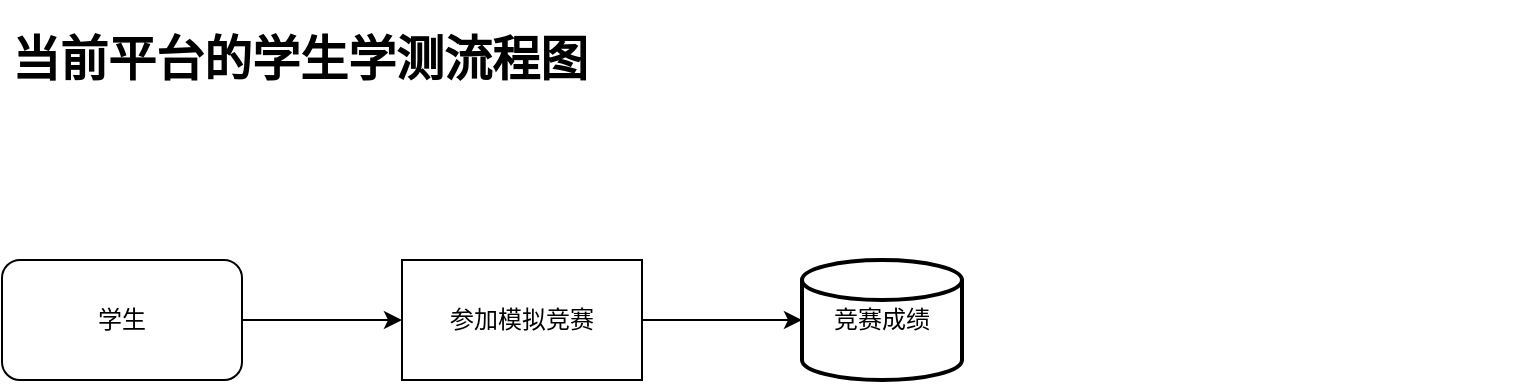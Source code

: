 <mxfile version="20.8.16" type="device" pages="2"><diagram name="当前平台的学生学测流程图" id="bb50eJ6goy1DImcrD3yU"><mxGraphModel dx="1434" dy="907" grid="1" gridSize="10" guides="1" tooltips="1" connect="1" arrows="1" fold="1" page="1" pageScale="1" pageWidth="850" pageHeight="1100" math="0" shadow="0"><root><mxCell id="0"/><mxCell id="1" parent="0"/><mxCell id="SpBH-Ct7-LTwhUJf-ULQ-1" value="&lt;h1&gt;当前平台的学生学测流程图&lt;/h1&gt;" style="text;html=1;strokeColor=none;fillColor=none;spacing=5;spacingTop=-20;whiteSpace=wrap;overflow=hidden;rounded=0;" vertex="1" parent="1"><mxGeometry x="40" y="40" width="760" height="80" as="geometry"/></mxCell><mxCell id="SpBH-Ct7-LTwhUJf-ULQ-4" value="" style="edgeStyle=orthogonalEdgeStyle;rounded=0;orthogonalLoop=1;jettySize=auto;html=1;" edge="1" parent="1" source="SpBH-Ct7-LTwhUJf-ULQ-2" target="SpBH-Ct7-LTwhUJf-ULQ-3"><mxGeometry relative="1" as="geometry"/></mxCell><mxCell id="SpBH-Ct7-LTwhUJf-ULQ-2" value="学生" style="rounded=1;whiteSpace=wrap;html=1;" vertex="1" parent="1"><mxGeometry x="40" y="160" width="120" height="60" as="geometry"/></mxCell><mxCell id="SpBH-Ct7-LTwhUJf-ULQ-7" value="" style="edgeStyle=orthogonalEdgeStyle;rounded=0;orthogonalLoop=1;jettySize=auto;html=1;" edge="1" parent="1" source="SpBH-Ct7-LTwhUJf-ULQ-3" target="SpBH-Ct7-LTwhUJf-ULQ-6"><mxGeometry relative="1" as="geometry"/></mxCell><mxCell id="SpBH-Ct7-LTwhUJf-ULQ-3" value="参加模拟竞赛" style="rounded=0;whiteSpace=wrap;html=1;" vertex="1" parent="1"><mxGeometry x="240" y="160" width="120" height="60" as="geometry"/></mxCell><mxCell id="SpBH-Ct7-LTwhUJf-ULQ-6" value="竞赛成绩" style="strokeWidth=2;html=1;shape=mxgraph.flowchart.database;whiteSpace=wrap;" vertex="1" parent="1"><mxGeometry x="440" y="160" width="80" height="60" as="geometry"/></mxCell></root></mxGraphModel></diagram><diagram id="2BXKJBmj9rOEVoZAt3Ru" name="新平台的学生学测流程图"><mxGraphModel dx="1434" dy="907" grid="1" gridSize="10" guides="1" tooltips="1" connect="1" arrows="1" fold="1" page="1" pageScale="1" pageWidth="850" pageHeight="1100" math="0" shadow="0"><root><mxCell id="0"/><mxCell id="1" parent="0"/><mxCell id="qL19RJN7nMK4ZoSLIRK7-1" value="&lt;font style=&quot;font-size: 24px;&quot;&gt;新平台的学生学测流程图&lt;/font&gt;" style="text;html=1;strokeColor=none;fillColor=none;align=left;verticalAlign=middle;whiteSpace=wrap;rounded=0;" vertex="1" parent="1"><mxGeometry x="40" y="40" width="800" height="40" as="geometry"/></mxCell><mxCell id="yuZd_KZku-88tuH8vKh1-11" style="edgeStyle=orthogonalEdgeStyle;rounded=0;orthogonalLoop=1;jettySize=auto;html=1;exitX=0.5;exitY=0;exitDx=0;exitDy=0;entryX=0;entryY=0.5;entryDx=0;entryDy=0;fontSize=12;" edge="1" parent="1" source="ovjVdAIvCF0W1T0RFYcP-2" target="ovjVdAIvCF0W1T0RFYcP-3"><mxGeometry relative="1" as="geometry"/></mxCell><mxCell id="yuZd_KZku-88tuH8vKh1-15" style="edgeStyle=orthogonalEdgeStyle;rounded=0;orthogonalLoop=1;jettySize=auto;html=1;exitX=1;exitY=0.5;exitDx=0;exitDy=0;entryX=0;entryY=0.5;entryDx=0;entryDy=0;fontSize=12;" edge="1" parent="1" source="ovjVdAIvCF0W1T0RFYcP-2" target="yuZd_KZku-88tuH8vKh1-1"><mxGeometry relative="1" as="geometry"/></mxCell><mxCell id="yuZd_KZku-88tuH8vKh1-16" style="edgeStyle=orthogonalEdgeStyle;rounded=0;orthogonalLoop=1;jettySize=auto;html=1;exitX=0.5;exitY=1;exitDx=0;exitDy=0;entryX=0;entryY=0.5;entryDx=0;entryDy=0;fontSize=12;" edge="1" parent="1" source="ovjVdAIvCF0W1T0RFYcP-2" target="yuZd_KZku-88tuH8vKh1-3"><mxGeometry relative="1" as="geometry"/></mxCell><mxCell id="ovjVdAIvCF0W1T0RFYcP-2" value="学生" style="rounded=1;whiteSpace=wrap;html=1;" vertex="1" parent="1"><mxGeometry x="40" y="240" width="120" height="60" as="geometry"/></mxCell><mxCell id="yuZd_KZku-88tuH8vKh1-5" style="edgeStyle=orthogonalEdgeStyle;rounded=0;orthogonalLoop=1;jettySize=auto;html=1;exitX=1;exitY=0.5;exitDx=0;exitDy=0;fontSize=12;" edge="1" parent="1" source="ovjVdAIvCF0W1T0RFYcP-3" target="ovjVdAIvCF0W1T0RFYcP-4"><mxGeometry relative="1" as="geometry"/></mxCell><mxCell id="ovjVdAIvCF0W1T0RFYcP-3" value="参加历年模拟竞赛" style="rounded=0;whiteSpace=wrap;html=1;" vertex="1" parent="1"><mxGeometry x="240" y="120" width="120" height="60" as="geometry"/></mxCell><mxCell id="yuZd_KZku-88tuH8vKh1-18" style="edgeStyle=orthogonalEdgeStyle;rounded=0;orthogonalLoop=1;jettySize=auto;html=1;exitX=1;exitY=0.5;exitDx=0;exitDy=0;exitPerimeter=0;entryX=0;entryY=0.5;entryDx=0;entryDy=0;fontSize=12;" edge="1" parent="1" source="ovjVdAIvCF0W1T0RFYcP-4" target="yuZd_KZku-88tuH8vKh1-17"><mxGeometry relative="1" as="geometry"/></mxCell><mxCell id="ovjVdAIvCF0W1T0RFYcP-4" value="错题集" style="strokeWidth=2;html=1;shape=mxgraph.flowchart.database;whiteSpace=wrap;" vertex="1" parent="1"><mxGeometry x="440" y="240" width="80" height="60" as="geometry"/></mxCell><mxCell id="yuZd_KZku-88tuH8vKh1-6" style="edgeStyle=orthogonalEdgeStyle;rounded=0;orthogonalLoop=1;jettySize=auto;html=1;exitX=1;exitY=0.5;exitDx=0;exitDy=0;entryX=0;entryY=0.5;entryDx=0;entryDy=0;entryPerimeter=0;fontSize=12;" edge="1" parent="1" source="yuZd_KZku-88tuH8vKh1-1" target="ovjVdAIvCF0W1T0RFYcP-4"><mxGeometry relative="1" as="geometry"/></mxCell><mxCell id="yuZd_KZku-88tuH8vKh1-1" value="&lt;span style=&quot;font-size: 12px;&quot;&gt;参加教师组卷练习&lt;/span&gt;" style="rounded=0;whiteSpace=wrap;html=1;fontSize=24;" vertex="1" parent="1"><mxGeometry x="240" y="240" width="120" height="60" as="geometry"/></mxCell><mxCell id="yuZd_KZku-88tuH8vKh1-7" style="edgeStyle=orthogonalEdgeStyle;rounded=0;orthogonalLoop=1;jettySize=auto;html=1;exitX=1;exitY=0.5;exitDx=0;exitDy=0;entryX=0.5;entryY=1;entryDx=0;entryDy=0;entryPerimeter=0;fontSize=12;" edge="1" parent="1" source="yuZd_KZku-88tuH8vKh1-3" target="ovjVdAIvCF0W1T0RFYcP-4"><mxGeometry relative="1" as="geometry"/></mxCell><mxCell id="yuZd_KZku-88tuH8vKh1-3" value="自由专题练习" style="rounded=0;whiteSpace=wrap;html=1;fontSize=12;" vertex="1" parent="1"><mxGeometry x="240" y="360" width="120" height="60" as="geometry"/></mxCell><mxCell id="yuZd_KZku-88tuH8vKh1-17" value="错题练习" style="rounded=0;whiteSpace=wrap;html=1;fontSize=12;" vertex="1" parent="1"><mxGeometry x="600" y="240" width="120" height="60" as="geometry"/></mxCell></root></mxGraphModel></diagram></mxfile>